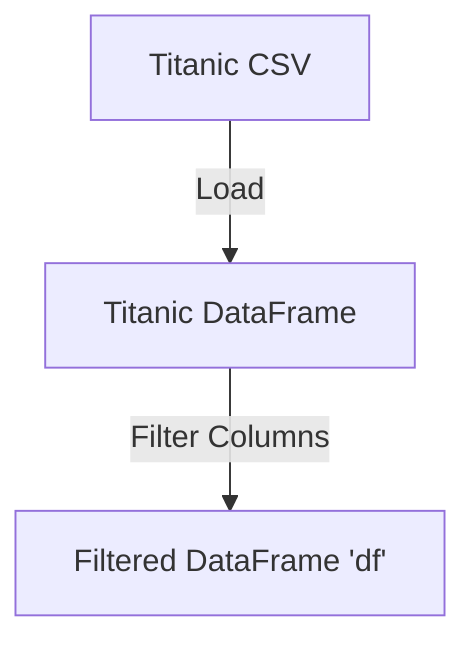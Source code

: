 flowchart TD
    A["Titanic CSV"] -->|Load| B["Titanic DataFrame"]
    B -->|Filter Columns| C["Filtered DataFrame 'df'"]